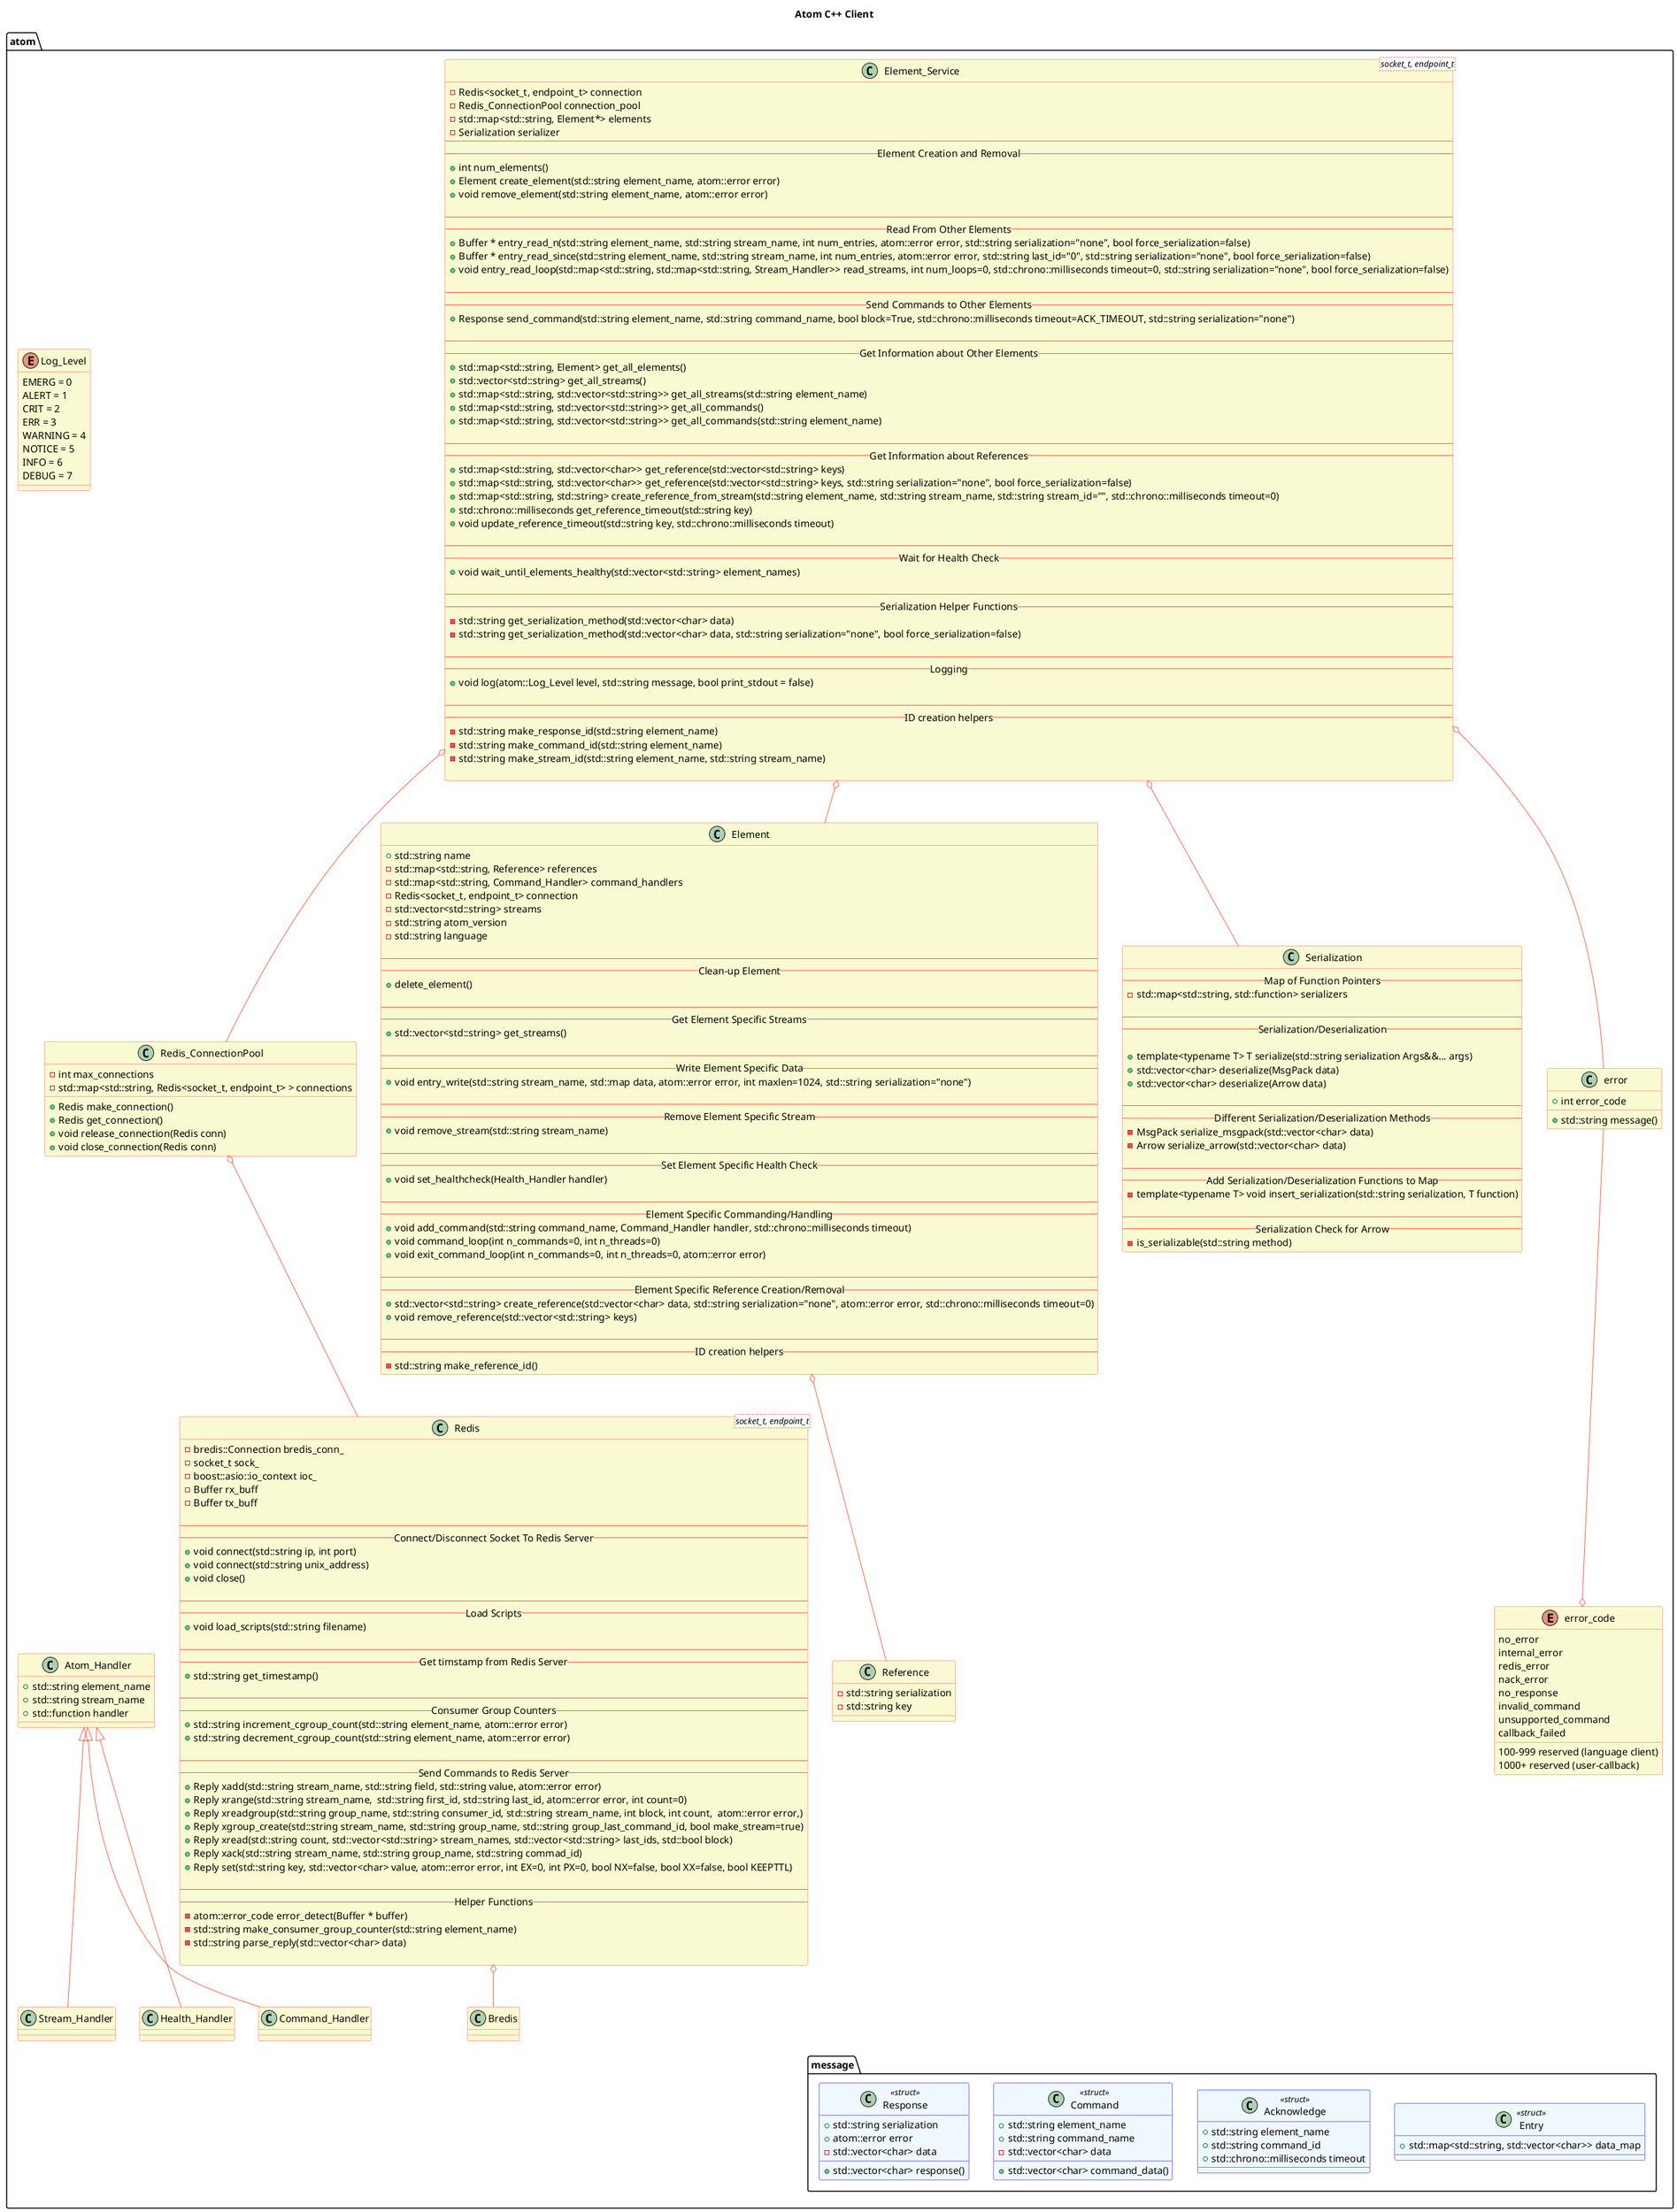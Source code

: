 @startuml Atom C++ Client
title Atom C++ Client

set namespaceSeparator ::

' ------------ formatting magics
skinparam enum {
    
}
 

skinparam class {
BackgroundColor LightGoldenRodYellow
ArrowColor Tomato
BorderColor Tomato
BackgroundColor<<struct>> AliceBlue
BorderColor<<struct>> Blue

NodeSep 65
RankSep 45

}


' -------------
' Namespace Begins
' -------------
namespace atom {

    ' -------------
    ' Hiding things here
    ' -------------
        ' hide atom::Redis_ConnectionPool
        hide <<struct>> circle
        hide atom::Reference

    ' -------------
    ' Class Organization
    ' -------------

    Redis o-- Bredis 
    Redis_ConnectionPool o-- Redis
    Element_Service o-- Redis_ConnectionPool
    ' Element_Service o-- Redis
    Element o-- Reference
    Element_Service o-- Element
    Element_Service o-- Serialization
    Element_Service o-- atom::error
    atom::error --o error_code
    


    ' showing class inheritance relationship between the handlers
    class Stream_Handler extends Atom_Handler
    class Health_Handler extends Atom_Handler
    class Command_Handler extends Atom_Handler

    ' -------------
    ' Redis_ConnectionPool 
    ' -------------

    class atom::Redis_ConnectionPool{
        -{field} int max_connections
        -{field} std::map<std::string, Redis<socket_t, endpoint_t> > connections
        +{method} Redis make_connection()
        +{method} Redis get_connection()
        +{method} void release_connection(Redis conn)
        +{method} void close_connection(Redis conn)
    }

    ' -------------
    ' Redis
    '    handles communication with redis. relies on bredis
    ' -------------
    class atom::Redis <socket_t, endpoint_t> {
        -{field} bredis::Connection bredis_conn_
        -{field} socket_t sock_ 
        -{field} boost::asio::io_context ioc_
        -{field} Buffer rx_buff
        -{field} Buffer tx_buff
        
        ----
        -- Connect/Disconnect Socket To Redis Server --
        +{method} void connect(std::string ip, int port)
        +{method} void connect(std::string unix_address)
        +{method} void close()

        ----
        -- Load Scripts --
        +{method} void load_scripts(std::string filename)

        ----
        -- Get timstamp from Redis Server --
        +{method} std::string get_timestamp()

        ----
        -- Consumer Group Counters --
        +{method} std::string increment_cgroup_count(std::string element_name, atom::error error)
        +{method} std::string decrement_cgroup_count(std::string element_name, atom::error error)

        ----
        -- Send Commands to Redis Server --
        +{method} Reply xadd(std::string stream_name, std::string field, std::string value, atom::error error)
        +{method} Reply xrange(std::string stream_name,  std::string first_id, std::string last_id, atom::error error, int count=0)
        +{method} Reply xreadgroup(std::string group_name, std::string consumer_id, std::string stream_name, int block, int count,  atom::error error,)
        +{method} Reply xgroup_create(std::string stream_name, std::string group_name, std::string group_last_command_id, bool make_stream=true)
        +{method} Reply xread(std::string count, std::vector<std::string> stream_names, std::vector<std::string> last_ids, std::bool block)
        +{method} Reply xack(std::string stream_name, std::string group_name, std::string commad_id)
        +{method} Reply set(std::string key, std::vector<char> value, atom::error error, int EX=0, int PX=0, bool NX=false, bool XX=false, bool KEEPTTL)

        ----
        -- Helper Functions --
        -{method} atom::error_code error_detect(Buffer * buffer)
        -{method} std::string make_consumer_group_counter(std::string element_name)
        -{method} std::string parse_reply(std::vector<char> data) 

    } 

    ' -------------
    ' Reference
    '    reference object 
    ' -------------
    class atom::Reference{
        -{field} std::string serialization
        -{field} std::string key
    }

    ' -------------
    ' Serialization
    '    handles serialization/deserialization for MsgPack and Arrow Types
    ' -------------
    class Serialization {
        -- Map of Function Pointers --
        ' index by serialization name, enables access to desired serialization method
        -{field} std::map<std::string, std::function> serializers

        ----
        -- Serialization/Deserialization --

        +{method} template<typename T> T serialize(std::string serialization Args&&... args)
        +{method} std::vector<char> deserialize(MsgPack data)
        +{method} std::vector<char> deserialize(Arrow data)

        ----
        -- Different Serialization/Deserialization Methods --
        -{method} MsgPack serialize_msgpack(std::vector<char> data)
        -{method} Arrow serialize_arrow(std::vector<char> data)

        ----
        -- Add Serialization/Deserialization Functions to Map --
        -{method} template<typename T> void insert_serialization(std::string serialization, T function)
        
        ----
        -- Serialization Check for Arrow--
        -{method} is_serializable(std::string method)
    }

    ' -------------
    ' Atom_Handler
    '    generic handler class, more specialized handlers can inherit from it
    ' -------------
    class Atom_Handler{
        +{field} std::string element_name
        +{field} std::string stream_name
        +{field} std::function handler
    }

    ' -------------
    ' Specialized Handlers
    '    inherit from Atom_Handler
    ' -------------
    class Health_Handler
    class Command_Handler
    class Stream_Handler

    ' -------------
    ' Element
    '    represents an element (e.g. Basler camera, other hardware units)
    '    functions relate only to this particular element
    ' -------------

    class atom::Element {
        +{field} std::string name
        -{field} std::map<std::string, Reference> references
        -{field} std::map<std::string, Command_Handler> command_handlers
        -{field} Redis<socket_t, endpoint_t> connection
        -{field} std::vector<std::string> streams
        -{field} std::string atom_version
        -{field} std::string language

        ----
        -- Clean-up Element --
        +{method} delete_element()

        ----
        -- Get Element Specific Streams --
        ' get method
        +{method} std::vector<std::string> get_streams() 

        ----
        -- Write Element Specific Data  --
        +{method} void entry_write(std::string stream_name, std::map data, atom::error error, int maxlen=1024, std::string serialization="none")
        
        ----
        -- Remove Element Specific Stream --
        +{method} void remove_stream(std::string stream_name)

        ----
        -- Set Element Specific Health Check --
        +{method} void set_healthcheck(Health_Handler handler)

        ----
        -- Element Specific Commanding/Handling --
        +{method} void add_command(std::string command_name, Command_Handler handler, std::chrono::milliseconds timeout)
        +{method} void command_loop(int n_commands=0, int n_threads=0)
        +{method} void exit_command_loop(int n_commands=0, int n_threads=0, atom::error error)

        ----
        -- Element Specific Reference Creation/Removal --
        +{method} std::vector<std::string> create_reference(std::vector<char> data, std::string serialization="none", atom::error error, std::chrono::milliseconds timeout=0)
        +{method} void remove_reference(std::vector<std::string> keys)

        ----
        -- ID creation helpers --
        -{method} std::string make_reference_id()
    }

    ' -------------
    ' Element_Service
    '    provides methods to create elements, create references, 
    '    query redis for streams, other elements, and
    '    interface with other created elements via reads
    ' -------------

    class atom::Element_Service <socket_t, endpoint_t> {
        -{field} Redis<socket_t, endpoint_t> connection 
        -{field} Redis_ConnectionPool connection_pool
        -{field} std::map<std::string, Element*> elements
        -{field} Serialization serializer
        ----
        -- Element Creation and Removal --
        +{method} int num_elements()
        +{method} Element create_element(std::string element_name, atom::error error)
        +{method} void remove_element(std::string element_name, atom::error error) 

        ----
        -- Read From Other Elements --
        +{method} Buffer * entry_read_n(std::string element_name, std::string stream_name, int num_entries, atom::error error, std::string serialization="none", bool force_serialization=false)
        +{method} Buffer * entry_read_since(std::string element_name, std::string stream_name, int num_entries, atom::error error, std::string last_id="0", std::string serialization="none", bool force_serialization=false)
        ' v map of element names, mapped to list of stream name, handler pairs
        +{method} void entry_read_loop(std::map<std::string, std::map<std::string, Stream_Handler>> read_streams, int num_loops=0, std::chrono::milliseconds timeout=0, std::string serialization="none", bool force_serialization=false)
        
        ----
        -- Send Commands to Other Elements --
        +{method} Response send_command(std::string element_name, std::string command_name, bool block=True, std::chrono::milliseconds timeout=ACK_TIMEOUT, std::string serialization="none")

        ----
        -- Get Information about Other Elements --
        +{method} std::map<std::string, Element> get_all_elements()
        +{method} std::vector<std::string> get_all_streams()
        +{method} std::map<std::string, std::vector<std::string>> get_all_streams(std::string element_name)
        ' v for commands of all elements if no arg is passed in
        +{method} std::map<std::string, std::vector<std::string>> get_all_commands()
        +{method} std::map<std::string, std::vector<std::string>> get_all_commands(std::string element_name)

        ----
        -- Get Information about References--
        ' map is <reference key, corresponding binary data>
        ' for binary data, assuming automatic deserizalization
        +{method} std::map<std::string, std::vector<char>> get_reference(std::vector<std::string> keys)
        ' v for binary data, NOT assuming automatic deserizalization (legacy)
        +{method} std::map<std::string, std::vector<char>> get_reference(std::vector<std::string> keys, std::string serialization="none", bool force_serialization=false) 
        ' map is <stream key, reference key>
        +{method} std::map<std::string, std::string> create_reference_from_stream(std::string element_name, std::string stream_name, std::string stream_id="", std::chrono::milliseconds timeout=0)
        +{method} std::chrono::milliseconds get_reference_timeout(std::string key)
        +{method} void update_reference_timeout(std::string key, std::chrono::milliseconds timeout)
                
        ----
        -- Wait for Health Check --
        +{method} void wait_until_elements_healthy(std::vector<std::string> element_names)

        ----
        -- Serialization Helper Functions --
        -{method} std::string get_serialization_method(std::vector<char> data)
        ' v for binary data, NOT assuming automatic deserizalization (legacy)
        -{method} std::string get_serialization_method(std::vector<char> data, std::string serialization="none", bool force_serialization=false)     

        ----
        -- Logging --
        +{method} void log(atom::Log_Level level, std::string message, bool print_stdout = false)

        ----
        -- ID creation helpers --
        -{method} std::string make_response_id(std::string element_name)
        -{method} std::string make_command_id(std::string element_name)
        -{method} std::string make_stream_id(std::string element_name, std::string stream_name)

    }


    ' -------------
    ' Error
    '    atom error code and corresponding error message
    ' -------------
    class atom::error{
        +{field} int error_code
        +{method} std::string message()
    }

    enum error_code {
        no_error
        internal_error
        redis_error
        nack_error
        no_response
        invalid_command
        unsupported_command
        callback_failed
        100-999 reserved (language client)
        1000+ reserved (user-callback)
    }
    
    ' -------------
    ' Log_Levels
    '    logging levels
    ' -------------
    enum atom::Log_Level {
        EMERG = 0
        ALERT = 1
        CRIT = 2
        ERR = 3
        WARNING = 4
        NOTICE = 5
        INFO = 6
        DEBUG = 7
    }


    ' -------------
    ' message
    '    holds different messaging formats
    ' -------------
    namespace message {
        class Entry
        class Response
        class Command
        class Acknowledge

        Response -[hidden]> Command 
        Command -[hidden]> Acknowledge
        Acknowledge -[hidden]> Entry
    }

    ' some formatting here, to override PlantUML's default layout (looks unorganized)
    atom::Reference -[hidden]-->atom::message::Response
    atom::Log_Level -[hidden]--> atom::Atom_Handler

    class atom::message::Response <<struct>> {
        +{field} std::string serialization
        +{field} atom::error error
        -{field} std::vector<char> data
        +{method} std::vector<char> response()
    }

    class atom::message::Command <<struct>>{
        +{field} std::string element_name
        +{field} std::string command_name
        -{field} std::vector<char> data
        +{method} std::vector<char> command_data()
    }

    class atom::message::Acknowledge  <<struct>>{
        +{field} std::string element_name
        +{field} std::string command_id
        +{field} std::chrono::milliseconds timeout
    }

    class atom::message::Entry <<struct>>{
        +{field} std::map<std::string, std::vector<char>> data_map
    }

    



}

@enduml